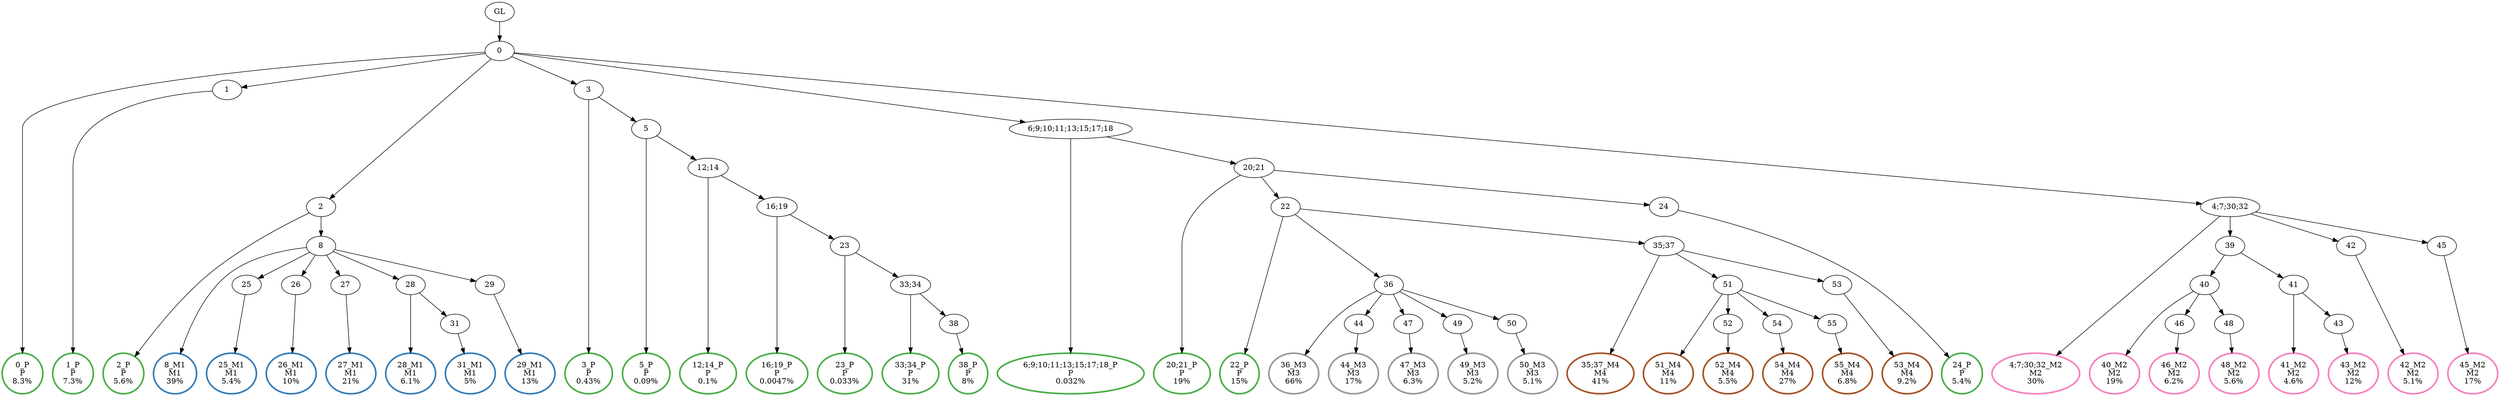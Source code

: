 digraph T {
	{
		rank=same
		79 [penwidth=3,colorscheme=set19,color=3,label="0_P\nP\n8.3%"]
		77 [penwidth=3,colorscheme=set19,color=3,label="1_P\nP\n7.3%"]
		75 [penwidth=3,colorscheme=set19,color=3,label="2_P\nP\n5.6%"]
		73 [penwidth=3,colorscheme=set19,color=3,label="3_P\nP\n0.43%"]
		71 [penwidth=3,colorscheme=set19,color=3,label="5_P\nP\n0.09%"]
		69 [penwidth=3,colorscheme=set19,color=3,label="12;14_P\nP\n0.1%"]
		67 [penwidth=3,colorscheme=set19,color=3,label="16;19_P\nP\n0.0047%"]
		65 [penwidth=3,colorscheme=set19,color=3,label="23_P\nP\n0.033%"]
		63 [penwidth=3,colorscheme=set19,color=3,label="33;34_P\nP\n31%"]
		61 [penwidth=3,colorscheme=set19,color=3,label="38_P\nP\n8%"]
		59 [penwidth=3,colorscheme=set19,color=3,label="6;9;10;11;13;15;17;18_P\nP\n0.032%"]
		57 [penwidth=3,colorscheme=set19,color=3,label="20;21_P\nP\n19%"]
		55 [penwidth=3,colorscheme=set19,color=3,label="22_P\nP\n15%"]
		53 [penwidth=3,colorscheme=set19,color=3,label="24_P\nP\n5.4%"]
		51 [penwidth=3,colorscheme=set19,color=2,label="8_M1\nM1\n39%"]
		49 [penwidth=3,colorscheme=set19,color=2,label="25_M1\nM1\n5.4%"]
		47 [penwidth=3,colorscheme=set19,color=2,label="26_M1\nM1\n10%"]
		45 [penwidth=3,colorscheme=set19,color=2,label="27_M1\nM1\n21%"]
		43 [penwidth=3,colorscheme=set19,color=2,label="28_M1\nM1\n6.1%"]
		41 [penwidth=3,colorscheme=set19,color=2,label="31_M1\nM1\n5%"]
		39 [penwidth=3,colorscheme=set19,color=2,label="29_M1\nM1\n13%"]
		37 [penwidth=3,colorscheme=set19,color=8,label="4;7;30;32_M2\nM2\n30%"]
		34 [penwidth=3,colorscheme=set19,color=8,label="40_M2\nM2\n19%"]
		32 [penwidth=3,colorscheme=set19,color=8,label="46_M2\nM2\n6.2%"]
		30 [penwidth=3,colorscheme=set19,color=8,label="48_M2\nM2\n5.6%"]
		28 [penwidth=3,colorscheme=set19,color=8,label="41_M2\nM2\n4.6%"]
		26 [penwidth=3,colorscheme=set19,color=8,label="43_M2\nM2\n12%"]
		24 [penwidth=3,colorscheme=set19,color=8,label="42_M2\nM2\n5.1%"]
		22 [penwidth=3,colorscheme=set19,color=8,label="45_M2\nM2\n17%"]
		20 [penwidth=3,colorscheme=set19,color=9,label="36_M3\nM3\n66%"]
		18 [penwidth=3,colorscheme=set19,color=9,label="44_M3\nM3\n17%"]
		16 [penwidth=3,colorscheme=set19,color=9,label="47_M3\nM3\n6.3%"]
		14 [penwidth=3,colorscheme=set19,color=9,label="49_M3\nM3\n5.2%"]
		12 [penwidth=3,colorscheme=set19,color=9,label="50_M3\nM3\n5.1%"]
		10 [penwidth=3,colorscheme=set19,color=7,label="35;37_M4\nM4\n41%"]
		8 [penwidth=3,colorscheme=set19,color=7,label="51_M4\nM4\n11%"]
		6 [penwidth=3,colorscheme=set19,color=7,label="52_M4\nM4\n5.5%"]
		4 [penwidth=3,colorscheme=set19,color=7,label="54_M4\nM4\n27%"]
		2 [penwidth=3,colorscheme=set19,color=7,label="55_M4\nM4\n6.8%"]
		0 [penwidth=3,colorscheme=set19,color=7,label="53_M4\nM4\n9.2%"]
	}
	81 [label="GL"]
	80 [label="0"]
	78 [label="1"]
	76 [label="2"]
	74 [label="3"]
	72 [label="5"]
	70 [label="12;14"]
	68 [label="16;19"]
	66 [label="23"]
	64 [label="33;34"]
	62 [label="38"]
	60 [label="6;9;10;11;13;15;17;18"]
	58 [label="20;21"]
	56 [label="22"]
	54 [label="24"]
	52 [label="8"]
	50 [label="25"]
	48 [label="26"]
	46 [label="27"]
	44 [label="28"]
	42 [label="31"]
	40 [label="29"]
	38 [label="4;7;30;32"]
	36 [label="39"]
	35 [label="40"]
	33 [label="46"]
	31 [label="48"]
	29 [label="41"]
	27 [label="43"]
	25 [label="42"]
	23 [label="45"]
	21 [label="36"]
	19 [label="44"]
	17 [label="47"]
	15 [label="49"]
	13 [label="50"]
	11 [label="35;37"]
	9 [label="51"]
	7 [label="52"]
	5 [label="54"]
	3 [label="55"]
	1 [label="53"]
	81 -> 80
	80 -> 79
	80 -> 78
	80 -> 76
	80 -> 74
	80 -> 60
	80 -> 38
	78 -> 77
	76 -> 75
	76 -> 52
	74 -> 73
	74 -> 72
	72 -> 71
	72 -> 70
	70 -> 69
	70 -> 68
	68 -> 67
	68 -> 66
	66 -> 65
	66 -> 64
	64 -> 63
	64 -> 62
	62 -> 61
	60 -> 59
	60 -> 58
	58 -> 57
	58 -> 56
	58 -> 54
	56 -> 55
	56 -> 21
	56 -> 11
	54 -> 53
	52 -> 51
	52 -> 50
	52 -> 48
	52 -> 46
	52 -> 44
	52 -> 40
	50 -> 49
	48 -> 47
	46 -> 45
	44 -> 43
	44 -> 42
	42 -> 41
	40 -> 39
	38 -> 37
	38 -> 36
	38 -> 25
	38 -> 23
	36 -> 35
	36 -> 29
	35 -> 34
	35 -> 33
	35 -> 31
	33 -> 32
	31 -> 30
	29 -> 28
	29 -> 27
	27 -> 26
	25 -> 24
	23 -> 22
	21 -> 20
	21 -> 19
	21 -> 17
	21 -> 15
	21 -> 13
	19 -> 18
	17 -> 16
	15 -> 14
	13 -> 12
	11 -> 10
	11 -> 9
	11 -> 1
	9 -> 8
	9 -> 7
	9 -> 5
	9 -> 3
	7 -> 6
	5 -> 4
	3 -> 2
	1 -> 0
}
